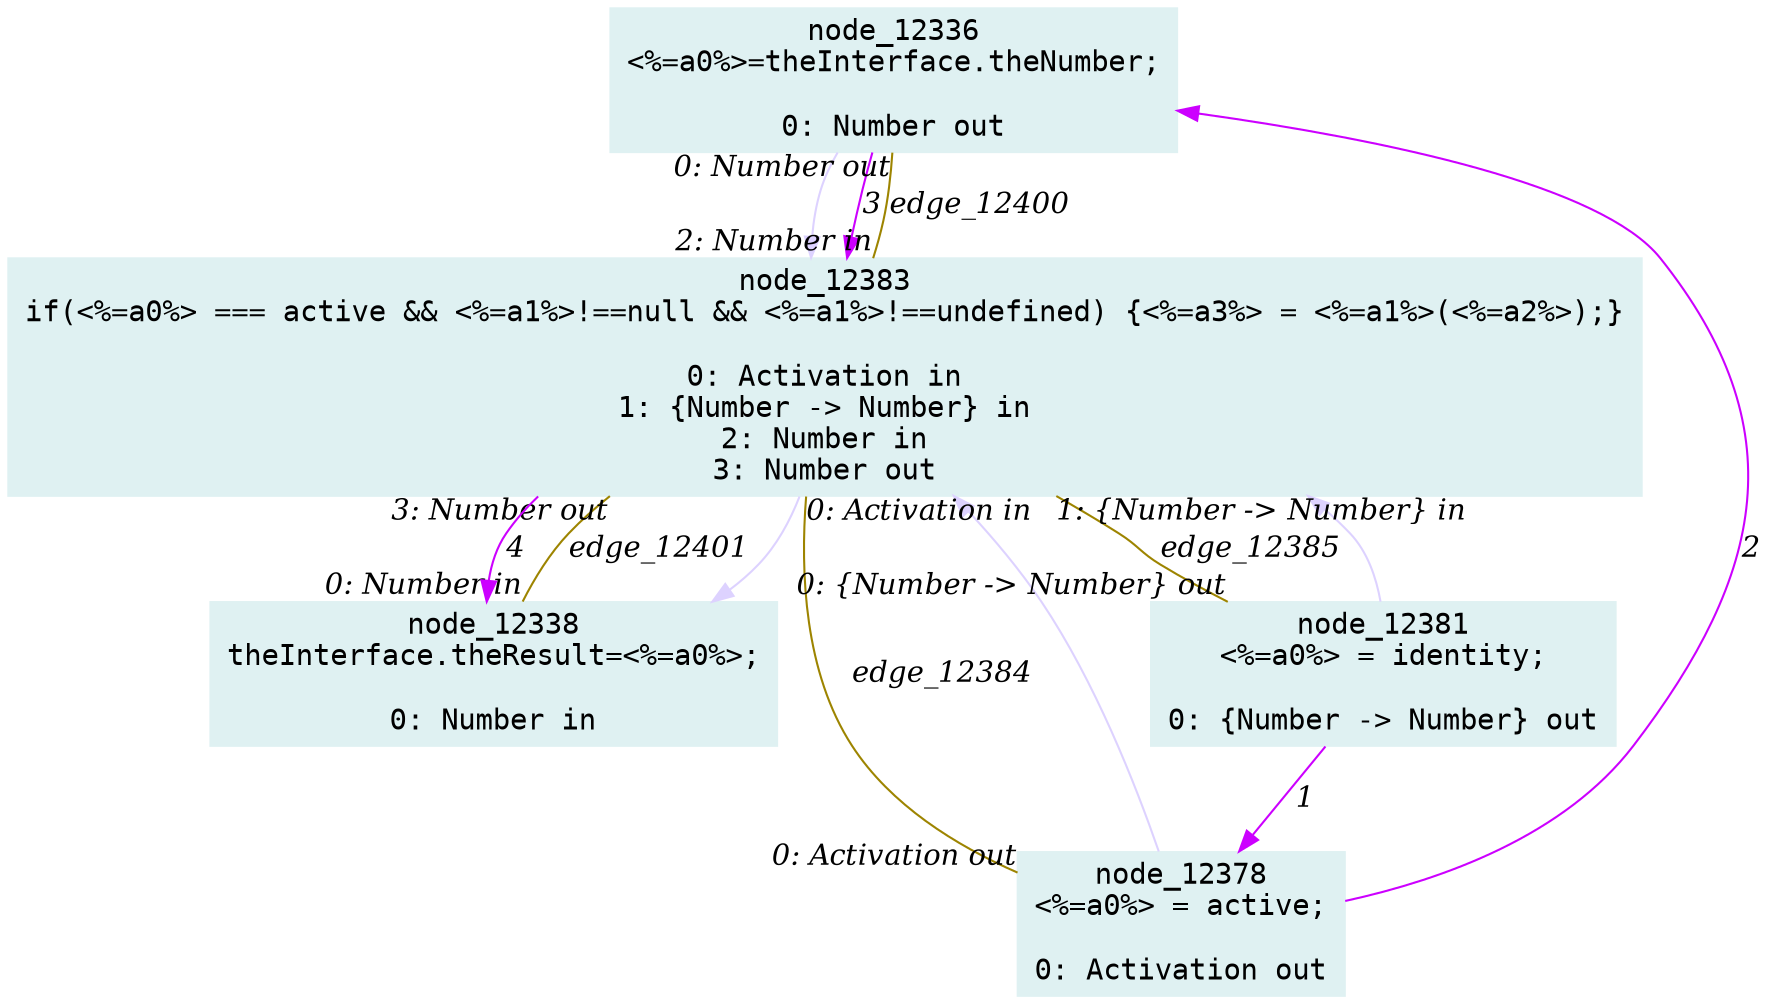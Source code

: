 digraph g{node_12336 [shape="box", style="filled", color="#dff1f2", fontname="Courier", label="node_12336
<%=a0%>=theInterface.theNumber;

0: Number out" ]
node_12338 [shape="box", style="filled", color="#dff1f2", fontname="Courier", label="node_12338
theInterface.theResult=<%=a0%>;

0: Number in" ]
node_12378 [shape="box", style="filled", color="#dff1f2", fontname="Courier", label="node_12378
<%=a0%> = active;

0: Activation out" ]
node_12381 [shape="box", style="filled", color="#dff1f2", fontname="Courier", label="node_12381
<%=a0%> = identity;

0: {Number -> Number} out" ]
node_12383 [shape="box", style="filled", color="#dff1f2", fontname="Courier", label="node_12383
if(<%=a0%> === active && <%=a1%>!==null && <%=a1%>!==undefined) {<%=a3%> = <%=a1%>(<%=a2%>);}

0: Activation in
1: {Number -> Number} in
2: Number in
3: Number out" ]
node_12383 -> node_12338 [dir=forward, arrowHead=normal, fontname="Times-Italic", arrowsize=1, color="#ddd2ff", label="",  headlabel="", taillabel="" ]
node_12336 -> node_12383 [dir=forward, arrowHead=normal, fontname="Times-Italic", arrowsize=1, color="#ddd2ff", label="",  headlabel="", taillabel="" ]
node_12378 -> node_12383 [dir=forward, arrowHead=normal, fontname="Times-Italic", arrowsize=1, color="#ddd2ff", label="",  headlabel="", taillabel="" ]
node_12381 -> node_12383 [dir=forward, arrowHead=normal, fontname="Times-Italic", arrowsize=1, color="#ddd2ff", label="",  headlabel="", taillabel="" ]
node_12381 -> node_12378 [dir=forward, arrowHead=normal, fontname="Times-Italic", arrowsize=1, color="#cc00ff", label="1",  headlabel="", taillabel="" ]
node_12378 -> node_12336 [dir=forward, arrowHead=normal, fontname="Times-Italic", arrowsize=1, color="#cc00ff", label="2",  headlabel="", taillabel="" ]
node_12336 -> node_12383 [dir=forward, arrowHead=normal, fontname="Times-Italic", arrowsize=1, color="#cc00ff", label="3",  headlabel="", taillabel="" ]
node_12383 -> node_12338 [dir=forward, arrowHead=normal, fontname="Times-Italic", arrowsize=1, color="#cc00ff", label="4",  headlabel="", taillabel="" ]
node_12383 -> node_12378 [dir=none, arrowHead=none, fontname="Times-Italic", arrowsize=1, color="#9d8400", label="edge_12384",  headlabel="0: Activation out", taillabel="0: Activation in" ]
node_12383 -> node_12381 [dir=none, arrowHead=none, fontname="Times-Italic", arrowsize=1, color="#9d8400", label="edge_12385",  headlabel="0: {Number -> Number} out", taillabel="1: {Number -> Number} in" ]
node_12383 -> node_12336 [dir=none, arrowHead=none, fontname="Times-Italic", arrowsize=1, color="#9d8400", label="edge_12400",  headlabel="0: Number out", taillabel="2: Number in" ]
node_12338 -> node_12383 [dir=none, arrowHead=none, fontname="Times-Italic", arrowsize=1, color="#9d8400", label="edge_12401",  headlabel="3: Number out", taillabel="0: Number in" ]
}
